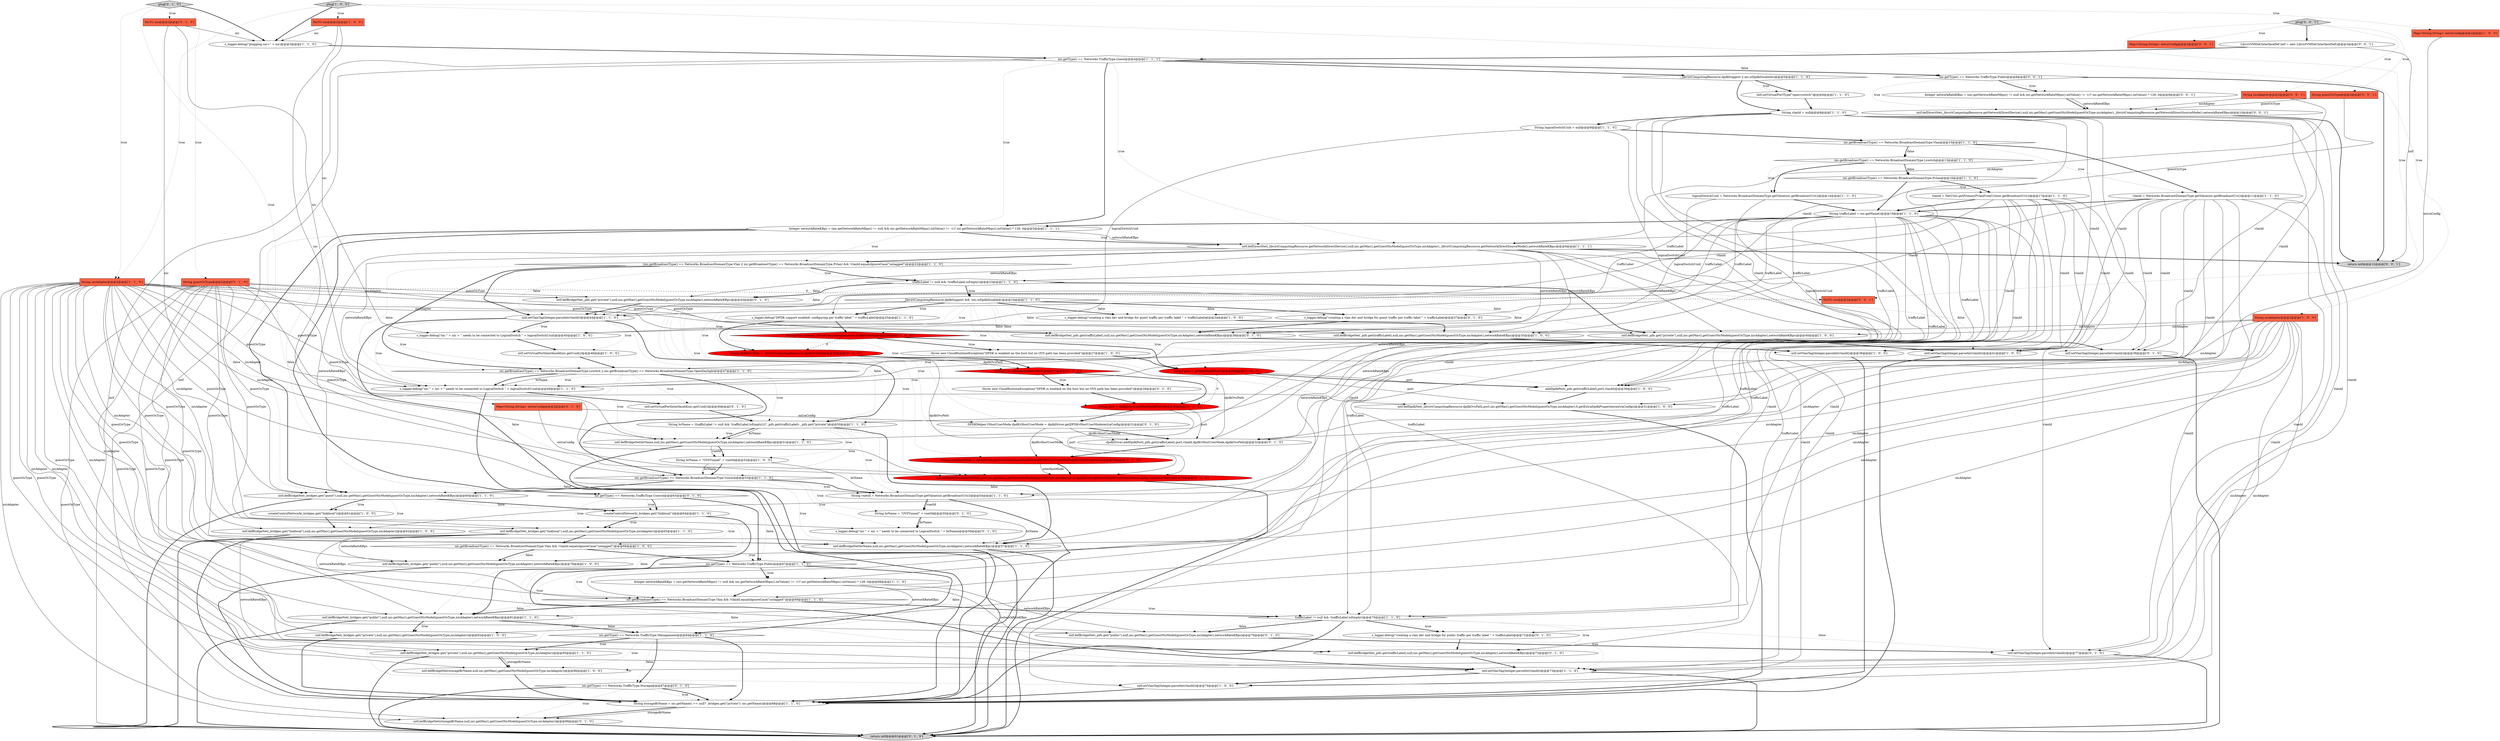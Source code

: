 digraph {
51 [style = filled, label = "Integer networkRateKBps = (nic.getNetworkRateMbps() != null && nic.getNetworkRateMbps().intValue() != -1)? nic.getNetworkRateMbps().intValue() * 128: 0@@@5@@@['1', '1', '1']", fillcolor = white, shape = ellipse image = "AAA0AAABBB1BBB"];
80 [style = filled, label = "NicTO nic@@@2@@@['0', '1', '0']", fillcolor = tomato, shape = box image = "AAA0AAABBB2BBB"];
49 [style = filled, label = "String nicAdapter@@@2@@@['1', '1', '0']", fillcolor = tomato, shape = box image = "AAA0AAABBB1BBB"];
40 [style = filled, label = "nic.getBroadcastType() == Networks.BroadcastDomainType.Vlan && !vlanId.equalsIgnoreCase(\"untagged\")@@@69@@@['1', '1', '0']", fillcolor = white, shape = diamond image = "AAA0AAABBB1BBB"];
96 [style = filled, label = "return intf@@@12@@@['0', '0', '1']", fillcolor = lightgray, shape = ellipse image = "AAA0AAABBB3BBB"];
44 [style = filled, label = "s_logger.debug(\"nic \" + nic + \" needs to be connected to LogicalSwitch \" + logicalSwitchUuid)@@@45@@@['1', '0', '0']", fillcolor = white, shape = ellipse image = "AAA0AAABBB1BBB"];
3 [style = filled, label = "trafficLabel != null && !trafficLabel.isEmpty()@@@70@@@['1', '1', '0']", fillcolor = white, shape = diamond image = "AAA0AAABBB1BBB"];
11 [style = filled, label = "intf.setVlanTag(Integer.parseInt(vlanId))@@@74@@@['1', '0', '0']", fillcolor = white, shape = ellipse image = "AAA0AAABBB1BBB"];
24 [style = filled, label = "intf.defDirectNet(_libvirtComputingResource.getNetworkDirectDevice(),null,nic.getMac(),getGuestNicModel(guestOsType,nicAdapter),_libvirtComputingResource.getNetworkDirectSourceMode(),networkRateKBps)@@@6@@@['1', '1', '1']", fillcolor = white, shape = ellipse image = "AAA0AAABBB1BBB"];
61 [style = filled, label = "s_logger.debug(\"plugging nic=\" + nic)@@@3@@@['1', '1', '0']", fillcolor = white, shape = ellipse image = "AAA0AAABBB1BBB"];
98 [style = filled, label = "nic.getType() == Networks.TrafficType.Public@@@8@@@['0', '0', '1']", fillcolor = white, shape = diamond image = "AAA0AAABBB3BBB"];
90 [style = filled, label = "plug['0', '1', '0']", fillcolor = lightgray, shape = diamond image = "AAA0AAABBB2BBB"];
45 [style = filled, label = "nic.getBroadcastType() == Networks.BroadcastDomainType.Vlan && !vlanId.equalsIgnoreCase(\"untagged\")@@@66@@@['1', '0', '0']", fillcolor = white, shape = diamond image = "AAA0AAABBB1BBB"];
18 [style = filled, label = "intf.defBridgeNet(_bridges.get(\"linklocal\"),null,nic.getMac(),getGuestNicModel(guestOsType,nicAdapter))@@@65@@@['1', '1', '0']", fillcolor = white, shape = ellipse image = "AAA0AAABBB1BBB"];
63 [style = filled, label = "intf.defBridgeNet(_bridges.get(\"linklocal\"),null,nic.getMac(),getGuestNicModel(guestOsType,nicAdapter))@@@62@@@['1', '0', '0']", fillcolor = white, shape = ellipse image = "AAA0AAABBB1BBB"];
54 [style = filled, label = "String vlanId = null@@@8@@@['1', '1', '0']", fillcolor = white, shape = ellipse image = "AAA0AAABBB1BBB"];
88 [style = filled, label = "String interfaceMode = dpdkDriver.getGuestInterfacesModeFromDPDKVhostUserMode(dpdKvHostUserMode)@@@33@@@['0', '1', '0']", fillcolor = red, shape = ellipse image = "AAA1AAABBB2BBB"];
16 [style = filled, label = "intf.setVlanTag(Integer.parseInt(vlanId))@@@73@@@['1', '1', '0']", fillcolor = white, shape = ellipse image = "AAA0AAABBB1BBB"];
4 [style = filled, label = "intf.defBridgeNet(_bridges.get(\"public\"),null,nic.getMac(),getGuestNicModel(guestOsType,nicAdapter),networkRateKBps)@@@81@@@['1', '1', '0']", fillcolor = white, shape = ellipse image = "AAA0AAABBB1BBB"];
10 [style = filled, label = "nic.getBroadcastType() == Networks.BroadcastDomainType.Lswitch@@@13@@@['1', '1', '0']", fillcolor = white, shape = diamond image = "AAA0AAABBB1BBB"];
60 [style = filled, label = "String logicalSwitchUuid = null@@@9@@@['1', '1', '0']", fillcolor = white, shape = ellipse image = "AAA0AAABBB1BBB"];
50 [style = filled, label = "intf.defBridgeNet(_bridges.get(\"private\"),null,nic.getMac(),getGuestNicModel(guestOsType,nicAdapter))@@@85@@@['1', '1', '0']", fillcolor = white, shape = ellipse image = "AAA0AAABBB1BBB"];
38 [style = filled, label = "StringUtils.isBlank(_libvirtComputingResource.dpdkOvsPath)@@@26@@@['1', '0', '0']", fillcolor = red, shape = diamond image = "AAA1AAABBB1BBB"];
69 [style = filled, label = "intf.defBridgeNet(storageBrName,null,nic.getMac(),getGuestNicModel(guestOsType,nicAdapter))@@@89@@@['0', '1', '0']", fillcolor = white, shape = ellipse image = "AAA0AAABBB2BBB"];
76 [style = filled, label = "String brName = \"OVSTunnel\" + vnetId@@@55@@@['0', '1', '0']", fillcolor = white, shape = ellipse image = "AAA0AAABBB2BBB"];
47 [style = filled, label = "_libvirtComputingResource.dpdkSupport && !nic.isDpdkDisabled()@@@24@@@['1', '1', '0']", fillcolor = white, shape = diamond image = "AAA0AAABBB1BBB"];
100 [style = filled, label = "intf.defDirectNet(_libvirtComputingResource.getNetworkDirectDevice(),null,nic.getMac(),getGuestNicModel(guestOsType,nicAdapter),_libvirtComputingResource.getNetworkDirectSourceMode(),networkRateKBps)@@@10@@@['0', '0', '1']", fillcolor = white, shape = ellipse image = "AAA0AAABBB3BBB"];
65 [style = filled, label = "StringUtils.isBlank(dpdkOvsPath)@@@27@@@['0', '1', '0']", fillcolor = red, shape = diamond image = "AAA1AAABBB2BBB"];
78 [style = filled, label = "nic.getType() == Networks.TrafficType.Control@@@63@@@['0', '1', '0']", fillcolor = white, shape = diamond image = "AAA0AAABBB2BBB"];
30 [style = filled, label = "throw new CloudRuntimeException(\"DPDK is enabled on the host but no OVS path has been provided\")@@@27@@@['1', '0', '0']", fillcolor = white, shape = ellipse image = "AAA0AAABBB1BBB"];
99 [style = filled, label = "LibvirtVMDef.InterfaceDef intf = new LibvirtVMDef.InterfaceDef()@@@3@@@['0', '0', '1']", fillcolor = white, shape = ellipse image = "AAA0AAABBB3BBB"];
33 [style = filled, label = "vlanId = Networks.BroadcastDomainType.getValue(nic.getBroadcastUri())@@@11@@@['1', '1', '0']", fillcolor = white, shape = ellipse image = "AAA0AAABBB1BBB"];
19 [style = filled, label = "String storageBrName = nic.getName() == null? _bridges.get(\"private\"): nic.getName()@@@88@@@['1', '1', '0']", fillcolor = white, shape = ellipse image = "AAA0AAABBB1BBB"];
67 [style = filled, label = "s_logger.debug(\"nic \" + nic + \" needs to be connected to LogicalSwitch \" + brName)@@@56@@@['0', '1', '0']", fillcolor = white, shape = ellipse image = "AAA0AAABBB2BBB"];
39 [style = filled, label = "intf.setVlanTag(Integer.parseInt(vlanId))@@@41@@@['1', '0', '0']", fillcolor = white, shape = ellipse image = "AAA0AAABBB1BBB"];
64 [style = filled, label = "intf.defBridgeNet(_pifs.get(trafficLabel),null,nic.getMac(),getGuestNicModel(guestOsType,nicAdapter),networkRateKBps)@@@38@@@['0', '1', '0']", fillcolor = white, shape = ellipse image = "AAA0AAABBB2BBB"];
57 [style = filled, label = "s_logger.debug(\"nic \" + nic + \" needs to be connected to LogicalSwitch \" + logicalSwitchUuid)@@@48@@@['1', '1', '0']", fillcolor = white, shape = ellipse image = "AAA0AAABBB1BBB"];
20 [style = filled, label = "String nicAdapter@@@2@@@['1', '0', '0']", fillcolor = tomato, shape = box image = "AAA0AAABBB1BBB"];
37 [style = filled, label = "intf.defBridgeNet(storageBrName,null,nic.getMac(),getGuestNicModel(guestOsType,nicAdapter))@@@86@@@['1', '0', '0']", fillcolor = white, shape = ellipse image = "AAA0AAABBB1BBB"];
81 [style = filled, label = "String dpdkOvsPath = _libvirtComputingResource.dpdkOvsPath@@@26@@@['0', '1', '0']", fillcolor = red, shape = ellipse image = "AAA1AAABBB2BBB"];
36 [style = filled, label = "s_logger.debug(\"creating a vlan dev and bridge for guest traffic per traffic label \" + trafficLabel)@@@34@@@['1', '0', '0']", fillcolor = white, shape = ellipse image = "AAA0AAABBB1BBB"];
0 [style = filled, label = "Integer networkRateKBps = (nic.getNetworkRateMbps() != null && nic.getNetworkRateMbps().intValue() != -1)? nic.getNetworkRateMbps().intValue() * 128: 0@@@68@@@['1', '1', '0']", fillcolor = white, shape = ellipse image = "AAA0AAABBB1BBB"];
83 [style = filled, label = "String guestOsType@@@2@@@['0', '1', '0']", fillcolor = tomato, shape = box image = "AAA0AAABBB2BBB"];
34 [style = filled, label = "trafficLabel != null && !trafficLabel.isEmpty()@@@23@@@['1', '1', '0']", fillcolor = white, shape = diamond image = "AAA0AAABBB1BBB"];
73 [style = filled, label = "intf.setVlanTag(Integer.parseInt(vlanId))@@@39@@@['0', '1', '0']", fillcolor = white, shape = ellipse image = "AAA0AAABBB2BBB"];
85 [style = filled, label = "DPDKHelper.VHostUserMode dpdKvHostUserMode = dpdkDriver.getDPDKvHostUserMode(extraConfig)@@@31@@@['0', '1', '0']", fillcolor = white, shape = ellipse image = "AAA0AAABBB2BBB"];
6 [style = filled, label = "createControlNetwork(_bridges.get(\"linklocal\"))@@@61@@@['1', '0', '0']", fillcolor = white, shape = ellipse image = "AAA0AAABBB1BBB"];
7 [style = filled, label = "Map<String,String> extraConfig@@@2@@@['1', '0', '0']", fillcolor = tomato, shape = box image = "AAA0AAABBB1BBB"];
8 [style = filled, label = "nic.getBroadcastType() == Networks.BroadcastDomainType.Pvlan@@@16@@@['1', '1', '0']", fillcolor = white, shape = diamond image = "AAA0AAABBB1BBB"];
94 [style = filled, label = "Integer networkRateKBps = (nic.getNetworkRateMbps() != null && nic.getNetworkRateMbps().intValue() != -1)? nic.getNetworkRateMbps().intValue() * 128: 0@@@9@@@['0', '0', '1']", fillcolor = white, shape = ellipse image = "AAA0AAABBB3BBB"];
72 [style = filled, label = "return intf@@@91@@@['0', '1', '0']", fillcolor = lightgray, shape = ellipse image = "AAA0AAABBB2BBB"];
5 [style = filled, label = "intf.defBridgeNet(_pifs.get(\"private\"),null,nic.getMac(),getGuestNicModel(guestOsType,nicAdapter),networkRateKBps)@@@40@@@['1', '0', '0']", fillcolor = white, shape = ellipse image = "AAA0AAABBB1BBB"];
25 [style = filled, label = "nic.getBroadcastType() == Networks.BroadcastDomainType.Vswitch@@@53@@@['1', '1', '0']", fillcolor = white, shape = diamond image = "AAA0AAABBB1BBB"];
97 [style = filled, label = "NicTO nic@@@2@@@['0', '0', '1']", fillcolor = tomato, shape = box image = "AAA0AAABBB3BBB"];
93 [style = filled, label = "String nicAdapter@@@2@@@['0', '0', '1']", fillcolor = tomato, shape = box image = "AAA0AAABBB3BBB"];
27 [style = filled, label = "intf.defBridgeNet(_bridges.get(\"public\"),null,nic.getMac(),getGuestNicModel(guestOsType,nicAdapter),networkRateKBps)@@@78@@@['1', '0', '0']", fillcolor = white, shape = ellipse image = "AAA0AAABBB1BBB"];
1 [style = filled, label = "nic.getType() == Networks.TrafficType.Management@@@84@@@['1', '1', '0']", fillcolor = white, shape = diamond image = "AAA0AAABBB1BBB"];
86 [style = filled, label = "s_logger.debug(\"creating a vlan dev and bridge for guest traffic per traffic label \" + trafficLabel)@@@37@@@['0', '1', '0']", fillcolor = white, shape = ellipse image = "AAA0AAABBB2BBB"];
32 [style = filled, label = "intf.defBridgeNet(_pifs.get(trafficLabel),null,nic.getMac(),getGuestNicModel(guestOsType,nicAdapter),networkRateKBps)@@@35@@@['1', '0', '0']", fillcolor = white, shape = ellipse image = "AAA0AAABBB1BBB"];
66 [style = filled, label = "dpdkDriver.addDpdkPort(_pifs.get(trafficLabel),port,vlanId,dpdKvHostUserMode,dpdkOvsPath)@@@32@@@['0', '1', '0']", fillcolor = white, shape = ellipse image = "AAA0AAABBB2BBB"];
68 [style = filled, label = "intf.defBridgeNet(_pifs.get(trafficLabel),null,nic.getMac(),getGuestNicModel(guestOsType,nicAdapter),networkRateKBps)@@@72@@@['0', '1', '0']", fillcolor = white, shape = ellipse image = "AAA0AAABBB2BBB"];
43 [style = filled, label = "vlanId = NetUtils.getPrimaryPvlanFromUri(nic.getBroadcastUri())@@@17@@@['1', '1', '0']", fillcolor = white, shape = ellipse image = "AAA0AAABBB1BBB"];
91 [style = filled, label = "String guestOsType@@@2@@@['0', '0', '1']", fillcolor = tomato, shape = box image = "AAA0AAABBB3BBB"];
46 [style = filled, label = "addDpdkPort(_pifs.get(trafficLabel),port,vlanId)@@@30@@@['1', '0', '0']", fillcolor = white, shape = ellipse image = "AAA0AAABBB1BBB"];
52 [style = filled, label = "nic.getType() == Networks.TrafficType.Guest@@@4@@@['1', '1', '1']", fillcolor = white, shape = diamond image = "AAA0AAABBB1BBB"];
95 [style = filled, label = "plug['0', '0', '1']", fillcolor = lightgray, shape = diamond image = "AAA0AAABBB3BBB"];
28 [style = filled, label = "logicalSwitchUuid = Networks.BroadcastDomainType.getValue(nic.getBroadcastUri())@@@14@@@['1', '1', '0']", fillcolor = white, shape = ellipse image = "AAA0AAABBB1BBB"];
92 [style = filled, label = "Map<String,String> extraConfig@@@2@@@['0', '0', '1']", fillcolor = tomato, shape = box image = "AAA0AAABBB3BBB"];
74 [style = filled, label = "String port = dpdkDriver.getNextDpdkPort()@@@30@@@['0', '1', '0']", fillcolor = red, shape = ellipse image = "AAA1AAABBB2BBB"];
70 [style = filled, label = "intf.defBridgeNet(_pifs.get(\"private\"),null,nic.getMac(),getGuestNicModel(guestOsType,nicAdapter),networkRateKBps)@@@43@@@['0', '1', '0']", fillcolor = white, shape = ellipse image = "AAA0AAABBB2BBB"];
23 [style = filled, label = "intf.defDpdkNet(_libvirtComputingResource.dpdkOvsPath,port,nic.getMac(),getGuestNicModel(guestOsType,nicAdapter),0,getExtraDpdkProperties(extraConfig))@@@31@@@['1', '0', '0']", fillcolor = white, shape = ellipse image = "AAA0AAABBB1BBB"];
41 [style = filled, label = "intf.setVirtualPortInterfaceId(nic.getUuid())@@@46@@@['1', '0', '0']", fillcolor = white, shape = ellipse image = "AAA0AAABBB1BBB"];
35 [style = filled, label = "nic.getBroadcastType() == Networks.BroadcastDomainType.Vlan@@@10@@@['1', '1', '0']", fillcolor = white, shape = diamond image = "AAA0AAABBB1BBB"];
58 [style = filled, label = "String brName = (trafficLabel != null && !trafficLabel.isEmpty())? _pifs.get(trafficLabel): _pifs.get(\"private\")@@@50@@@['1', '1', '0']", fillcolor = white, shape = ellipse image = "AAA0AAABBB1BBB"];
12 [style = filled, label = "NicTO nic@@@2@@@['1', '0', '0']", fillcolor = tomato, shape = box image = "AAA0AAABBB1BBB"];
26 [style = filled, label = "s_logger.debug(\"DPDK support enabled: configuring per traffic label \" + trafficLabel)@@@25@@@['1', '1', '0']", fillcolor = white, shape = ellipse image = "AAA0AAABBB1BBB"];
55 [style = filled, label = "nic.getBroadcastType() == Networks.BroadcastDomainType.Lswitch || nic.getBroadcastType() == Networks.BroadcastDomainType.OpenDaylight@@@47@@@['1', '1', '0']", fillcolor = white, shape = diamond image = "AAA0AAABBB1BBB"];
56 [style = filled, label = "intf.setVlanTag(Integer.parseInt(vlanId))@@@36@@@['1', '0', '0']", fillcolor = white, shape = ellipse image = "AAA0AAABBB1BBB"];
84 [style = filled, label = "intf.setVlanTag(Integer.parseInt(vlanId))@@@77@@@['0', '1', '0']", fillcolor = white, shape = ellipse image = "AAA0AAABBB2BBB"];
53 [style = filled, label = "!_libvirtComputingResource.dpdkSupport || nic.isDpdkDisabled()@@@5@@@['1', '1', '0']", fillcolor = white, shape = diamond image = "AAA0AAABBB1BBB"];
77 [style = filled, label = "throw new CloudRuntimeException(\"DPDK is enabled on the host but no OVS path has been provided\")@@@28@@@['0', '1', '0']", fillcolor = white, shape = ellipse image = "AAA0AAABBB2BBB"];
62 [style = filled, label = "String vnetId = Networks.BroadcastDomainType.getValue(nic.getBroadcastUri())@@@54@@@['1', '1', '0']", fillcolor = white, shape = ellipse image = "AAA0AAABBB1BBB"];
13 [style = filled, label = "plug['1', '0', '0']", fillcolor = lightgray, shape = diamond image = "AAA0AAABBB1BBB"];
42 [style = filled, label = "String trafficLabel = nic.getName()@@@19@@@['1', '1', '0']", fillcolor = white, shape = ellipse image = "AAA0AAABBB1BBB"];
82 [style = filled, label = "intf.defBridgeNet(_pifs.get(\"public\"),null,nic.getMac(),getGuestNicModel(guestOsType,nicAdapter),networkRateKBps)@@@76@@@['0', '1', '0']", fillcolor = white, shape = ellipse image = "AAA0AAABBB2BBB"];
22 [style = filled, label = "intf.defBridgeNet(_bridges.get(\"private\"),null,nic.getMac(),getGuestNicModel(guestOsType,nicAdapter))@@@82@@@['1', '0', '0']", fillcolor = white, shape = ellipse image = "AAA0AAABBB1BBB"];
79 [style = filled, label = "intf.setVirtualPortInterfaceId(nic.getUuid())@@@49@@@['0', '1', '0']", fillcolor = white, shape = ellipse image = "AAA0AAABBB2BBB"];
2 [style = filled, label = "intf.setVirtualPortType(\"openvswitch\")@@@6@@@['1', '1', '0']", fillcolor = white, shape = ellipse image = "AAA0AAABBB1BBB"];
31 [style = filled, label = "intf.defBridgeNet(brName,null,nic.getMac(),getGuestNicModel(guestOsType,nicAdapter),networkRateKBps)@@@57@@@['1', '1', '0']", fillcolor = white, shape = ellipse image = "AAA0AAABBB1BBB"];
59 [style = filled, label = "nic.getType() == Networks.TrafficType.Public@@@67@@@['1', '1', '0']", fillcolor = white, shape = diamond image = "AAA0AAABBB1BBB"];
75 [style = filled, label = "Map<String,String> extraConfig@@@2@@@['0', '1', '0']", fillcolor = tomato, shape = box image = "AAA0AAABBB2BBB"];
89 [style = filled, label = "s_logger.debug(\"creating a vlan dev and bridge for public traffic per traffic label \" + trafficLabel)@@@71@@@['0', '1', '0']", fillcolor = white, shape = ellipse image = "AAA0AAABBB2BBB"];
48 [style = filled, label = "createControlNetwork(_bridges.get(\"linklocal\"))@@@64@@@['1', '1', '0']", fillcolor = white, shape = ellipse image = "AAA0AAABBB1BBB"];
29 [style = filled, label = "String port = getNextDpdkPort()@@@29@@@['1', '0', '0']", fillcolor = red, shape = ellipse image = "AAA1AAABBB1BBB"];
15 [style = filled, label = "intf.defBridgeNet(brName,null,nic.getMac(),getGuestNicModel(guestOsType,nicAdapter),networkRateKBps)@@@51@@@['1', '1', '0']", fillcolor = white, shape = ellipse image = "AAA0AAABBB1BBB"];
87 [style = filled, label = "nic.getType() == Networks.TrafficType.Storage@@@87@@@['0', '1', '0']", fillcolor = white, shape = diamond image = "AAA0AAABBB2BBB"];
71 [style = filled, label = "intf.defDpdkNet(dpdkOvsPath,port,nic.getMac(),getGuestNicModel(guestOsType,nicAdapter),0,dpdkDriver.getExtraDpdkProperties(extraConfig),interfaceMode)@@@34@@@['0', '1', '0']", fillcolor = red, shape = ellipse image = "AAA1AAABBB2BBB"];
9 [style = filled, label = "String brName = \"OVSTunnel\" + vnetId@@@52@@@['1', '0', '0']", fillcolor = white, shape = ellipse image = "AAA0AAABBB1BBB"];
21 [style = filled, label = "intf.setVlanTag(Integer.parseInt(vlanId))@@@44@@@['1', '1', '0']", fillcolor = white, shape = ellipse image = "AAA0AAABBB1BBB"];
17 [style = filled, label = "intf.defBridgeNet(_bridges.get(\"guest\"),null,nic.getMac(),getGuestNicModel(guestOsType,nicAdapter),networkRateKBps)@@@60@@@['1', '1', '0']", fillcolor = white, shape = ellipse image = "AAA0AAABBB1BBB"];
14 [style = filled, label = "(nic.getBroadcastType() == Networks.BroadcastDomainType.Vlan || nic.getBroadcastType() == Networks.BroadcastDomainType.Pvlan) && !vlanId.equalsIgnoreCase(\"untagged\")@@@22@@@['1', '1', '0']", fillcolor = white, shape = diamond image = "AAA0AAABBB1BBB"];
40->4 [style = bold, label=""];
39->19 [style = bold, label=""];
17->6 [style = dotted, label="true"];
34->70 [style = dotted, label="false"];
28->44 [style = solid, label="logicalSwitchUuid"];
93->24 [style = solid, label="nicAdapter"];
85->66 [style = bold, label=""];
83->50 [style = solid, label="guestOsType"];
74->85 [style = bold, label=""];
64->73 [style = bold, label=""];
49->71 [style = solid, label="nicAdapter"];
47->86 [style = dotted, label="false"];
54->46 [style = solid, label="vlanId"];
47->46 [style = dotted, label="true"];
29->46 [style = bold, label=""];
19->69 [style = bold, label=""];
0->40 [style = bold, label=""];
17->72 [style = bold, label=""];
27->19 [style = bold, label=""];
24->31 [style = solid, label="networkRateKBps"];
40->4 [style = dotted, label="false"];
25->62 [style = bold, label=""];
20->31 [style = solid, label="nicAdapter"];
81->65 [style = solid, label="dpdkOvsPath"];
54->66 [style = solid, label="vlanId"];
57->79 [style = bold, label=""];
5->39 [style = bold, label=""];
65->74 [style = bold, label=""];
24->70 [style = solid, label="networkRateKBps"];
49->22 [style = solid, label="guestOsType"];
95->99 [style = bold, label=""];
77->74 [style = bold, label=""];
47->73 [style = dotted, label="false"];
24->32 [style = solid, label="networkRateKBps"];
13->7 [style = dotted, label="true"];
20->23 [style = solid, label="nicAdapter"];
83->68 [style = solid, label="guestOsType"];
43->39 [style = solid, label="vlanId"];
38->81 [style = dashed, label="0"];
55->25 [style = bold, label=""];
4->22 [style = dotted, label="true"];
42->89 [style = solid, label="trafficLabel"];
70->21 [style = bold, label=""];
44->41 [style = bold, label=""];
12->25 [style = solid, label="nic"];
55->25 [style = dotted, label="false"];
14->34 [style = dotted, label="true"];
50->72 [style = bold, label=""];
59->11 [style = dotted, label="false"];
58->15 [style = bold, label=""];
4->22 [style = bold, label=""];
49->31 [style = solid, label="guestOsType"];
99->96 [style = solid, label="intf"];
43->84 [style = solid, label="vlanId"];
51->14 [style = dotted, label="true"];
52->98 [style = bold, label=""];
45->27 [style = dotted, label="false"];
33->56 [style = solid, label="vlanId"];
20->5 [style = solid, label="nicAdapter"];
78->59 [style = bold, label=""];
33->39 [style = solid, label="vlanId"];
95->92 [style = dotted, label="true"];
49->16 [style = solid, label="guestOsType"];
42->51 [style = bold, label=""];
83->70 [style = solid, label="guestOsType"];
62->76 [style = solid, label="vnetId"];
71->72 [style = bold, label=""];
47->66 [style = dotted, label="true"];
33->11 [style = solid, label="vlanId"];
33->84 [style = solid, label="vlanId"];
49->17 [style = solid, label="nicAdapter"];
87->69 [style = dotted, label="true"];
98->100 [style = dotted, label="true"];
0->68 [style = solid, label="networkRateKBps"];
23->19 [style = bold, label=""];
90->49 [style = dotted, label="true"];
3->68 [style = dotted, label="true"];
2->54 [style = bold, label=""];
4->1 [style = bold, label=""];
3->84 [style = dotted, label="false"];
1->37 [style = dotted, label="true"];
31->19 [style = bold, label=""];
58->15 [style = solid, label="brName"];
33->66 [style = solid, label="vlanId"];
52->53 [style = bold, label=""];
74->71 [style = solid, label="port"];
54->84 [style = solid, label="vlanId"];
49->57 [style = solid, label="guestOsType"];
38->29 [style = bold, label=""];
35->33 [style = bold, label=""];
42->66 [style = solid, label="trafficLabel"];
24->14 [style = bold, label=""];
99->52 [style = bold, label=""];
21->55 [style = dotted, label="true"];
8->42 [style = bold, label=""];
10->8 [style = dotted, label="false"];
9->25 [style = bold, label=""];
17->48 [style = bold, label=""];
29->74 [style = dashed, label="0"];
25->62 [style = dotted, label="true"];
67->31 [style = bold, label=""];
20->16 [style = solid, label="nicAdapter"];
51->78 [style = bold, label=""];
43->42 [style = bold, label=""];
45->27 [style = bold, label=""];
45->59 [style = dotted, label="true"];
52->51 [style = dotted, label="true"];
53->54 [style = bold, label=""];
42->59 [style = solid, label="trafficLabel"];
30->29 [style = bold, label=""];
58->25 [style = dotted, label="true"];
59->3 [style = dotted, label="true"];
21->72 [style = bold, label=""];
3->19 [style = bold, label=""];
58->9 [style = dotted, label="true"];
35->10 [style = bold, label=""];
49->27 [style = solid, label="guestOsType"];
48->18 [style = dotted, label="true"];
49->64 [style = solid, label="nicAdapter"];
65->77 [style = dotted, label="true"];
75->71 [style = solid, label="extraConfig"];
1->50 [style = bold, label=""];
34->5 [style = dotted, label="false"];
47->64 [style = dotted, label="false"];
18->27 [style = solid, label="networkRateKBps"];
85->88 [style = solid, label="dpdKvHostUserMode"];
61->52 [style = bold, label=""];
45->59 [style = bold, label=""];
49->82 [style = solid, label="nicAdapter"];
98->94 [style = dotted, label="true"];
35->33 [style = dotted, label="true"];
47->36 [style = dotted, label="false"];
90->83 [style = dotted, label="true"];
4->72 [style = bold, label=""];
8->43 [style = dotted, label="true"];
40->3 [style = bold, label=""];
40->3 [style = dotted, label="true"];
43->66 [style = solid, label="vlanId"];
34->70 [style = bold, label=""];
4->1 [style = dotted, label="false"];
58->15 [style = dotted, label="true"];
68->16 [style = bold, label=""];
49->63 [style = solid, label="guestOsType"];
47->38 [style = dotted, label="true"];
14->21 [style = bold, label=""];
55->57 [style = dotted, label="true"];
59->40 [style = dotted, label="true"];
55->58 [style = dotted, label="true"];
22->19 [style = bold, label=""];
9->62 [style = solid, label="brName"];
15->9 [style = solid, label="vnetId"];
57->19 [style = bold, label=""];
47->81 [style = dotted, label="true"];
49->68 [style = solid, label="nicAdapter"];
24->62 [style = solid, label="networkRateKBps"];
62->19 [style = bold, label=""];
65->77 [style = bold, label=""];
47->23 [style = dotted, label="true"];
3->82 [style = dotted, label="false"];
48->45 [style = dotted, label="true"];
85->66 [style = solid, label="dpdKvHostUserMode"];
42->86 [style = solid, label="trafficLabel"];
21->41 [style = dotted, label="true"];
42->68 [style = solid, label="trafficLabel"];
20->27 [style = solid, label="nicAdapter"];
54->3 [style = solid, label="vlanId"];
49->32 [style = solid, label="guestOsType"];
33->3 [style = solid, label="vlanId"];
81->71 [style = solid, label="dpdkOvsPath"];
52->24 [style = dotted, label="true"];
24->5 [style = solid, label="networkRateKBps"];
1->87 [style = dotted, label="false"];
42->64 [style = solid, label="trafficLabel"];
46->23 [style = bold, label=""];
55->79 [style = dotted, label="true"];
16->11 [style = bold, label=""];
83->18 [style = solid, label="guestOsType"];
42->32 [style = solid, label="trafficLabel"];
42->58 [style = solid, label="trafficLabel"];
34->5 [style = bold, label=""];
41->55 [style = bold, label=""];
20->40 [style = solid, label="nicAdapter"];
59->16 [style = bold, label=""];
42->40 [style = solid, label="trafficLabel"];
18->16 [style = solid, label="networkRateKBps"];
25->67 [style = dotted, label="true"];
58->31 [style = dotted, label="false"];
54->39 [style = solid, label="vlanId"];
87->72 [style = bold, label=""];
88->71 [style = bold, label=""];
21->44 [style = dotted, label="true"];
52->72 [style = solid, label="intf"];
56->19 [style = bold, label=""];
42->36 [style = solid, label="trafficLabel"];
74->66 [style = solid, label="port"];
42->26 [style = solid, label="trafficLabel"];
37->19 [style = bold, label=""];
20->32 [style = solid, label="nicAdapter"];
43->3 [style = solid, label="vlanId"];
3->16 [style = dotted, label="true"];
42->55 [style = solid, label="trafficLabel"];
13->49 [style = dotted, label="true"];
34->21 [style = dotted, label="false"];
83->71 [style = solid, label="guestOsType"];
49->37 [style = solid, label="guestOsType"];
52->19 [style = solid, label="intf"];
47->56 [style = dotted, label="false"];
49->97 [style = dashed, label="0"];
83->64 [style = solid, label="guestOsType"];
33->21 [style = solid, label="vlanId"];
58->62 [style = dotted, label="true"];
24->96 [style = bold, label=""];
29->46 [style = solid, label="port"];
20->57 [style = solid, label="nicAdapter"];
47->85 [style = dotted, label="true"];
16->72 [style = bold, label=""];
38->30 [style = bold, label=""];
55->57 [style = bold, label=""];
10->8 [style = bold, label=""];
80->57 [style = solid, label="nic"];
47->26 [style = bold, label=""];
51->17 [style = bold, label=""];
69->72 [style = bold, label=""];
21->57 [style = dotted, label="true"];
75->85 [style = solid, label="extraConfig"];
90->75 [style = dotted, label="true"];
33->16 [style = solid, label="vlanId"];
18->40 [style = solid, label="networkRateKBps"];
21->44 [style = bold, label=""];
34->47 [style = dotted, label="true"];
76->67 [style = solid, label="brName"];
50->37 [style = bold, label=""];
43->56 [style = solid, label="vlanId"];
47->32 [style = dotted, label="false"];
49->23 [style = solid, label="guestOsType"];
83->4 [style = solid, label="guestOsType"];
84->72 [style = bold, label=""];
42->34 [style = solid, label="trafficLabel"];
9->25 [style = solid, label="brName"];
0->82 [style = solid, label="networkRateKBps"];
13->61 [style = bold, label=""];
21->58 [style = dotted, label="false"];
55->15 [style = dotted, label="true"];
43->16 [style = solid, label="vlanId"];
80->61 [style = solid, label="nic"];
52->51 [style = bold, label=""];
88->71 [style = solid, label="interfaceMode"];
7->23 [style = solid, label="extraConfig"];
47->36 [style = bold, label=""];
87->19 [style = dotted, label="true"];
34->39 [style = dotted, label="false"];
78->18 [style = dotted, label="true"];
17->63 [style = dotted, label="true"];
47->86 [style = bold, label=""];
17->6 [style = bold, label=""];
43->73 [style = solid, label="vlanId"];
25->31 [style = dotted, label="true"];
28->57 [style = solid, label="logicalSwitchUuid"];
94->100 [style = bold, label=""];
1->87 [style = bold, label=""];
49->5 [style = solid, label="guestOsType"];
14->55 [style = dotted, label="false"];
47->65 [style = dotted, label="true"];
25->76 [style = dotted, label="true"];
49->50 [style = solid, label="nicAdapter"];
49->70 [style = solid, label="nicAdapter"];
98->96 [style = bold, label=""];
47->29 [style = dotted, label="true"];
18->72 [style = bold, label=""];
50->37 [style = solid, label="storageBrName"];
83->31 [style = solid, label="guestOsType"];
6->63 [style = bold, label=""];
15->72 [style = bold, label=""];
24->57 [style = solid, label="networkRateKBps"];
49->31 [style = solid, label="nicAdapter"];
31->72 [style = bold, label=""];
51->17 [style = dotted, label="false"];
3->82 [style = bold, label=""];
79->58 [style = bold, label=""];
13->12 [style = dotted, label="true"];
47->71 [style = dotted, label="true"];
83->69 [style = solid, label="guestOsType"];
36->32 [style = bold, label=""];
14->34 [style = bold, label=""];
47->26 [style = dotted, label="true"];
54->73 [style = solid, label="vlanId"];
53->2 [style = bold, label=""];
12->44 [style = solid, label="nic"];
26->38 [style = bold, label=""];
60->35 [style = bold, label=""];
25->17 [style = dotted, label="false"];
82->84 [style = bold, label=""];
90->61 [style = bold, label=""];
78->59 [style = dotted, label="false"];
14->55 [style = bold, label=""];
59->0 [style = bold, label=""];
24->15 [style = solid, label="networkRateKBps"];
20->62 [style = solid, label="nicAdapter"];
49->4 [style = solid, label="nicAdapter"];
60->57 [style = solid, label="logicalSwitchUuid"];
51->24 [style = bold, label=""];
48->4 [style = bold, label=""];
13->20 [style = dotted, label="true"];
29->23 [style = solid, label="port"];
21->58 [style = bold, label=""];
42->0 [style = solid, label="trafficLabel"];
62->76 [style = bold, label=""];
89->68 [style = bold, label=""];
83->15 [style = solid, label="guestOsType"];
14->21 [style = dotted, label="false"];
49->62 [style = solid, label="guestOsType"];
83->82 [style = solid, label="guestOsType"];
18->45 [style = bold, label=""];
12->61 [style = solid, label="nic"];
49->15 [style = solid, label="nicAdapter"];
66->88 [style = bold, label=""];
87->19 [style = bold, label=""];
98->94 [style = bold, label=""];
33->42 [style = bold, label=""];
59->1 [style = bold, label=""];
48->18 [style = bold, label=""];
28->42 [style = bold, label=""];
32->56 [style = bold, label=""];
54->16 [style = solid, label="vlanId"];
54->60 [style = bold, label=""];
3->89 [style = bold, label=""];
51->24 [style = dotted, label="true"];
34->47 [style = bold, label=""];
93->100 [style = solid, label="nicAdapter"];
26->81 [style = bold, label=""];
51->78 [style = dotted, label="false"];
3->89 [style = dotted, label="true"];
78->48 [style = dotted, label="true"];
43->11 [style = solid, label="vlanId"];
76->31 [style = solid, label="brName"];
80->67 [style = solid, label="nic"];
78->48 [style = bold, label=""];
47->88 [style = dotted, label="true"];
15->9 [style = bold, label=""];
59->16 [style = dotted, label="false"];
42->46 [style = solid, label="trafficLabel"];
43->21 [style = solid, label="vlanId"];
95->97 [style = dotted, label="true"];
20->22 [style = solid, label="nicAdapter"];
52->98 [style = dotted, label="false"];
1->19 [style = bold, label=""];
19->69 [style = solid, label="storageBrName"];
35->10 [style = dotted, label="false"];
10->28 [style = dotted, label="true"];
17->48 [style = dotted, label="false"];
42->3 [style = solid, label="trafficLabel"];
83->17 [style = solid, label="guestOsType"];
51->24 [style = solid, label="networkRateKBps"];
54->21 [style = solid, label="vlanId"];
0->4 [style = solid, label="networkRateKBps"];
25->17 [style = bold, label=""];
60->44 [style = solid, label="logicalSwitchUuid"];
33->46 [style = solid, label="vlanId"];
38->30 [style = dotted, label="true"];
91->100 [style = solid, label="guestOsType"];
49->18 [style = solid, label="nicAdapter"];
81->65 [style = bold, label=""];
76->67 [style = bold, label=""];
91->24 [style = solid, label="guestOsType"];
48->4 [style = dotted, label="false"];
73->72 [style = bold, label=""];
54->11 [style = solid, label="vlanId"];
49->69 [style = solid, label="nicAdapter"];
53->2 [style = dotted, label="true"];
86->64 [style = bold, label=""];
59->1 [style = dotted, label="false"];
33->73 [style = solid, label="vlanId"];
94->100 [style = solid, label="networkRateKBps"];
49->40 [style = solid, label="guestOsType"];
10->28 [style = bold, label=""];
95->93 [style = dotted, label="true"];
90->80 [style = dotted, label="true"];
47->74 [style = dotted, label="true"];
100->96 [style = bold, label=""];
58->31 [style = bold, label=""];
8->43 [style = bold, label=""];
81->66 [style = solid, label="dpdkOvsPath"];
24->64 [style = solid, label="networkRateKBps"];
11->19 [style = bold, label=""];
63->19 [style = bold, label=""];
20->63 [style = solid, label="nicAdapter"];
24->17 [style = solid, label="networkRateKBps"];
59->0 [style = dotted, label="true"];
55->57 [style = solid, label="brName"];
43->46 [style = solid, label="vlanId"];
1->50 [style = dotted, label="true"];
54->56 [style = solid, label="vlanId"];
20->37 [style = solid, label="nicAdapter"];
95->91 [style = dotted, label="true"];
}
